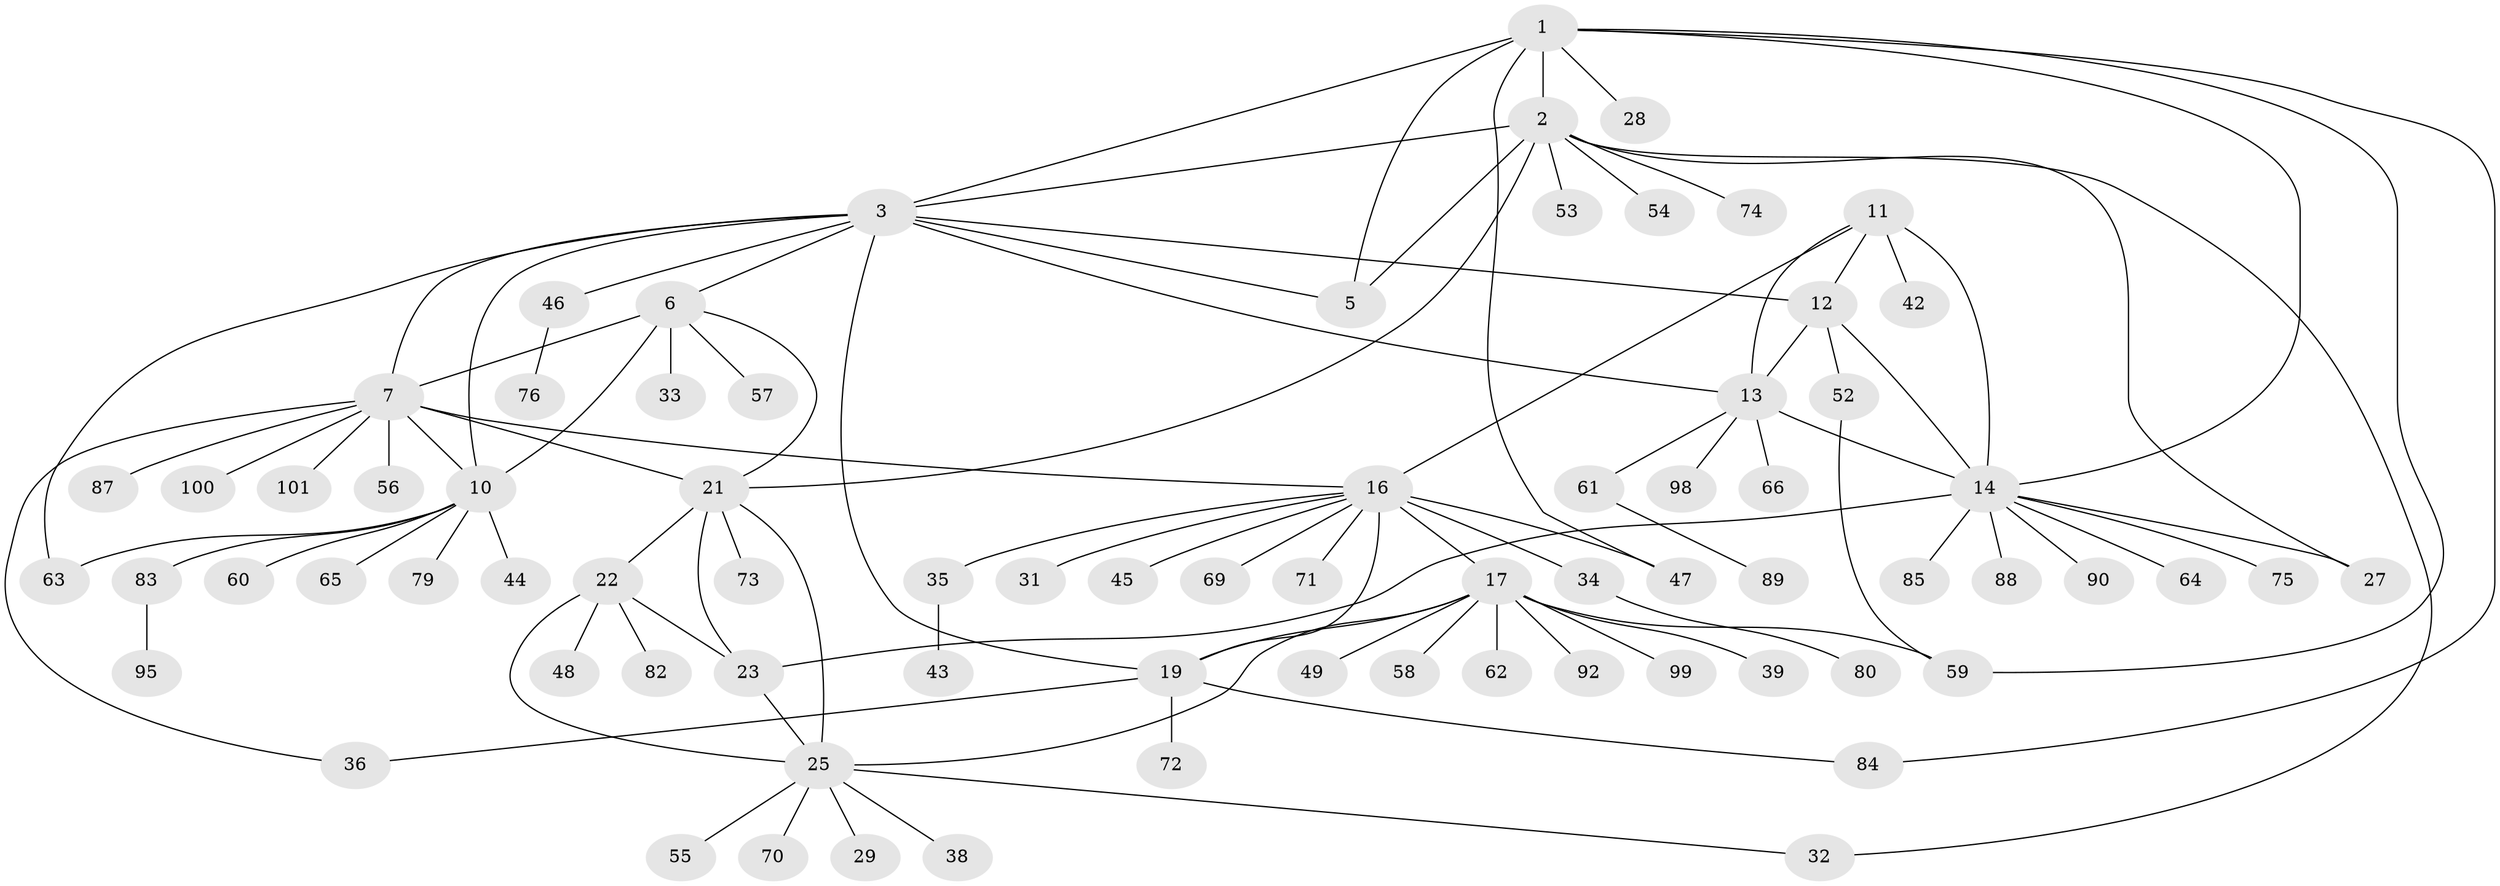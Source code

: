 // Generated by graph-tools (version 1.1) at 2025/52/02/27/25 19:52:16]
// undirected, 76 vertices, 104 edges
graph export_dot {
graph [start="1"]
  node [color=gray90,style=filled];
  1 [super="+4"];
  2;
  3 [super="+8"];
  5 [super="+81"];
  6 [super="+41"];
  7 [super="+9"];
  10 [super="+91"];
  11;
  12;
  13 [super="+93"];
  14 [super="+15"];
  16 [super="+20"];
  17 [super="+18"];
  19 [super="+94"];
  21 [super="+24"];
  22 [super="+30"];
  23;
  25 [super="+26"];
  27;
  28;
  29;
  31;
  32;
  33 [super="+37"];
  34 [super="+40"];
  35;
  36;
  38;
  39;
  42 [super="+51"];
  43;
  44;
  45;
  46 [super="+96"];
  47 [super="+50"];
  48;
  49;
  52;
  53;
  54;
  55 [super="+77"];
  56;
  57;
  58;
  59 [super="+68"];
  60;
  61;
  62;
  63;
  64;
  65;
  66 [super="+67"];
  69;
  70 [super="+78"];
  71;
  72;
  73;
  74;
  75;
  76;
  79 [super="+97"];
  80;
  82;
  83;
  84 [super="+86"];
  85;
  87;
  88;
  89;
  90;
  92;
  95;
  98;
  99;
  100;
  101;
  1 -- 2 [weight=2];
  1 -- 3 [weight=2];
  1 -- 5 [weight=2];
  1 -- 14;
  1 -- 28;
  1 -- 47;
  1 -- 84;
  1 -- 59;
  2 -- 3;
  2 -- 5;
  2 -- 21;
  2 -- 27;
  2 -- 32;
  2 -- 53;
  2 -- 54;
  2 -- 74;
  3 -- 5;
  3 -- 19;
  3 -- 46;
  3 -- 63;
  3 -- 6;
  3 -- 7 [weight=2];
  3 -- 10;
  3 -- 12;
  3 -- 13;
  6 -- 7 [weight=2];
  6 -- 10;
  6 -- 33;
  6 -- 57;
  6 -- 21;
  7 -- 10 [weight=2];
  7 -- 56;
  7 -- 101;
  7 -- 36;
  7 -- 100;
  7 -- 87;
  7 -- 16;
  7 -- 21;
  10 -- 44;
  10 -- 60;
  10 -- 63;
  10 -- 65;
  10 -- 79;
  10 -- 83;
  11 -- 12;
  11 -- 13;
  11 -- 14 [weight=2];
  11 -- 42;
  11 -- 16;
  12 -- 13;
  12 -- 14 [weight=2];
  12 -- 52;
  13 -- 14 [weight=2];
  13 -- 61;
  13 -- 66;
  13 -- 98;
  14 -- 75;
  14 -- 88;
  14 -- 90;
  14 -- 64;
  14 -- 85;
  14 -- 23;
  14 -- 27;
  16 -- 17 [weight=4];
  16 -- 19 [weight=2];
  16 -- 35;
  16 -- 45;
  16 -- 69;
  16 -- 34;
  16 -- 71;
  16 -- 47;
  16 -- 31;
  17 -- 19 [weight=2];
  17 -- 25;
  17 -- 39;
  17 -- 58;
  17 -- 59;
  17 -- 49;
  17 -- 99;
  17 -- 92;
  17 -- 62;
  19 -- 36;
  19 -- 72;
  19 -- 84;
  21 -- 22 [weight=2];
  21 -- 23 [weight=2];
  21 -- 25 [weight=2];
  21 -- 73;
  22 -- 23;
  22 -- 25;
  22 -- 48;
  22 -- 82;
  23 -- 25;
  25 -- 29;
  25 -- 32;
  25 -- 38;
  25 -- 70;
  25 -- 55;
  34 -- 80;
  35 -- 43;
  46 -- 76;
  52 -- 59;
  61 -- 89;
  83 -- 95;
}

